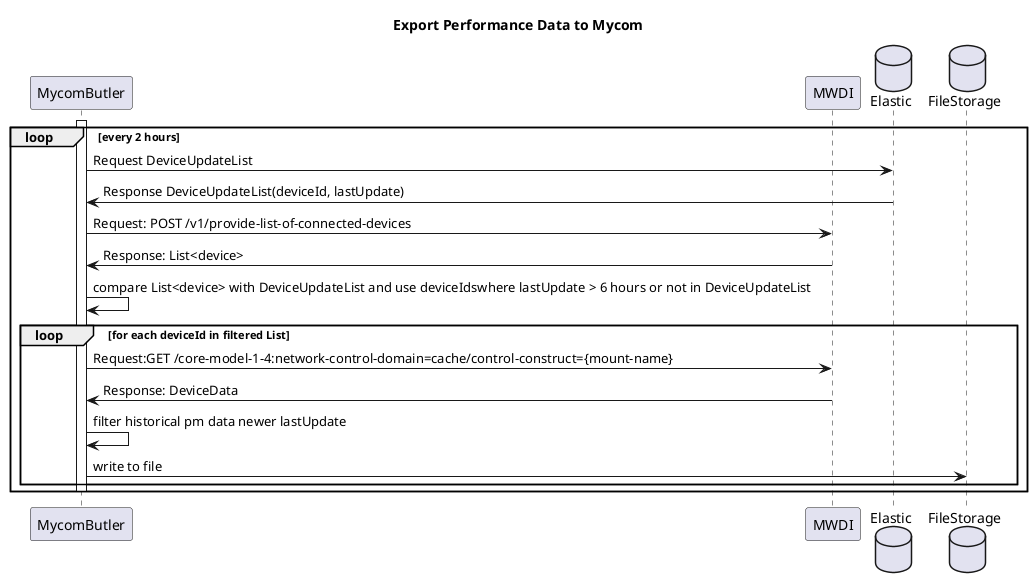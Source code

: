 @startuml Mycom_Export
title Export Performance Data to Mycom

participant MycomButler
participant MWDI
database Elastic
database FileStorage

loop every 2 hours
    activate MycomButler
    MycomButler -> Elastic: Request DeviceUpdateList
    Elastic -> MycomButler: Response DeviceUpdateList(deviceId, lastUpdate)
    MycomButler -> MWDI: Request: POST /v1/provide-list-of-connected-devices
    MWDI -> MycomButler: Response: List<device>
    MycomButler -> MycomButler: compare List<device> with DeviceUpdateList and use deviceIdswhere lastUpdate > 6 hours or not in DeviceUpdateList
        loop for each deviceId in filtered List
            MycomButler -> MWDI: Request:GET /core-model-1-4:network-control-domain=cache/control-construct={mount-name}
            MWDI -> MycomButler: Response: DeviceData
            MycomButler -> MycomButler: filter historical pm data newer lastUpdate
            MycomButler -> FileStorage: write to file
        end
deactivate MycomButler
end

@enduml
